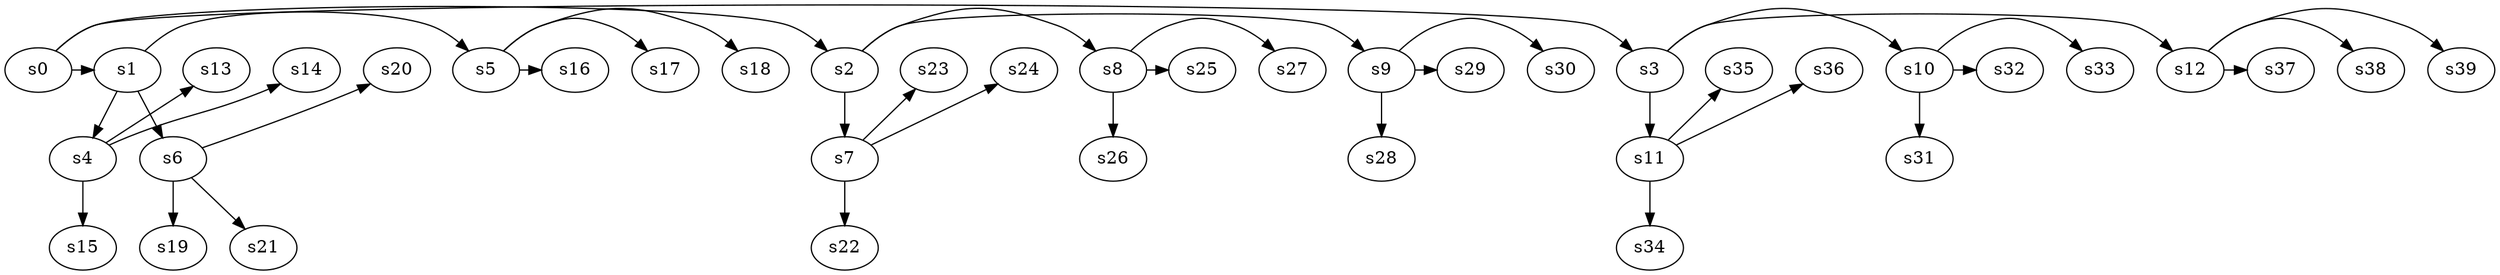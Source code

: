 digraph game_0331_branch_4_3 {
    s0 [name="s0", player=0, target=1];
    s1 [name="s1", player=0];
    s2 [name="s2", player=1];
    s3 [name="s3", player=0];
    s4 [name="s4", player=0];
    s5 [name="s5", player=0, target=1];
    s6 [name="s6", player=0];
    s7 [name="s7", player=0, target=1];
    s8 [name="s8", player=0];
    s9 [name="s9", player=1];
    s10 [name="s10", player=1];
    s11 [name="s11", player=0, target=1];
    s12 [name="s12", player=1, target=1];
    s13 [name="s13", player=1];
    s14 [name="s14", player=0, target=1];
    s15 [name="s15", player=1];
    s16 [name="s16", player=1];
    s17 [name="s17", player=0];
    s18 [name="s18", player=0];
    s19 [name="s19", player=0];
    s20 [name="s20", player=1];
    s21 [name="s21", player=1];
    s22 [name="s22", player=0];
    s23 [name="s23", player=0];
    s24 [name="s24", player=0];
    s25 [name="s25", player=0];
    s26 [name="s26", player=1, target=1];
    s27 [name="s27", player=1];
    s28 [name="s28", player=0];
    s29 [name="s29", player=0, target=1];
    s30 [name="s30", player=1];
    s31 [name="s31", player=0, target=1];
    s32 [name="s32", player=1];
    s33 [name="s33", player=0, target=1];
    s34 [name="s34", player=0];
    s35 [name="s35", player=1];
    s36 [name="s36", player=1];
    s37 [name="s37", player=1];
    s38 [name="s38", player=1];
    s39 [name="s39", player=0];

    s0 -> s1 [constraint="!(time % 5 == 0)"];
    s0 -> s2 [constraint="time == 6 || time == 10"];
    s0 -> s3 [constraint="time % 2 == 0"];
    s1 -> s4;
    s1 -> s5 [constraint="time % 3 == 0"];
    s1 -> s6;
    s2 -> s7;
    s2 -> s8 [constraint="time == 3 || time == 8 || time == 12 || time == 13"];
    s2 -> s9 [constraint="time % 4 == 0 || time % 2 == 1"];
    s3 -> s10 [constraint="time % 3 == 0 || time % 2 == 1"];
    s3 -> s11;
    s3 -> s12 [constraint="time % 4 == 0"];
    s4 -> s13 [constraint="time % 2 == 0 || time % 2 == 1"];
    s4 -> s14 [constraint="time == 0 || time == 12 || time == 13"];
    s4 -> s15;
    s5 -> s16 [constraint="!(time % 4 == 0)"];
    s5 -> s17 [constraint="time % 4 == 0 || time % 4 == 1"];
    s5 -> s18 [constraint="time % 5 == 2"];
    s6 -> s19;
    s6 -> s20 [constraint="time % 4 == 0 || time % 3 == 1"];
    s6 -> s21;
    s7 -> s22;
    s7 -> s23 [constraint="time % 5 == 0"];
    s7 -> s24 [constraint="!(time % 5 == 0)"];
    s8 -> s25 [constraint="time == 1"];
    s8 -> s26;
    s8 -> s27 [constraint="time % 6 == 5"];
    s9 -> s28;
    s9 -> s29 [constraint="time % 4 == 0 || time % 2 == 1"];
    s9 -> s30 [constraint="time % 4 == 2"];
    s10 -> s31;
    s10 -> s32 [constraint="!(time % 4 == 0)"];
    s10 -> s33 [constraint="time == 7 || time == 8"];
    s11 -> s34;
    s11 -> s35 [constraint="time == 3 || time == 9 || time == 10"];
    s11 -> s36 [constraint="time == 0"];
    s12 -> s37 [constraint="time == 3 || time == 6 || time == 7 || time == 8"];
    s12 -> s38 [constraint="time == 2 || time == 5 || time == 8"];
    s12 -> s39 [constraint="!(time % 3 == 0)"];
}
